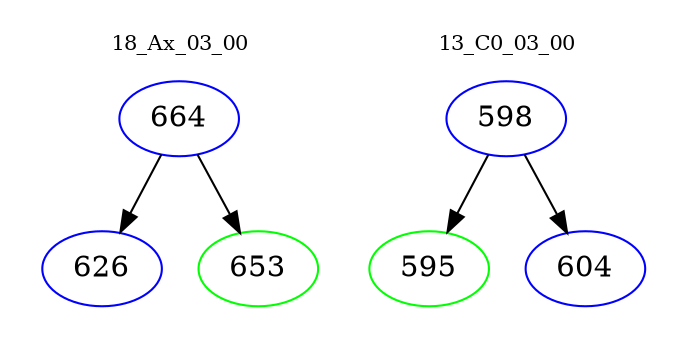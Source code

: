 digraph{
subgraph cluster_0 {
color = white
label = "18_Ax_03_00";
fontsize=10;
T0_664 [label="664", color="blue"]
T0_664 -> T0_626 [color="black"]
T0_626 [label="626", color="blue"]
T0_664 -> T0_653 [color="black"]
T0_653 [label="653", color="green"]
}
subgraph cluster_1 {
color = white
label = "13_C0_03_00";
fontsize=10;
T1_598 [label="598", color="blue"]
T1_598 -> T1_595 [color="black"]
T1_595 [label="595", color="green"]
T1_598 -> T1_604 [color="black"]
T1_604 [label="604", color="blue"]
}
}
